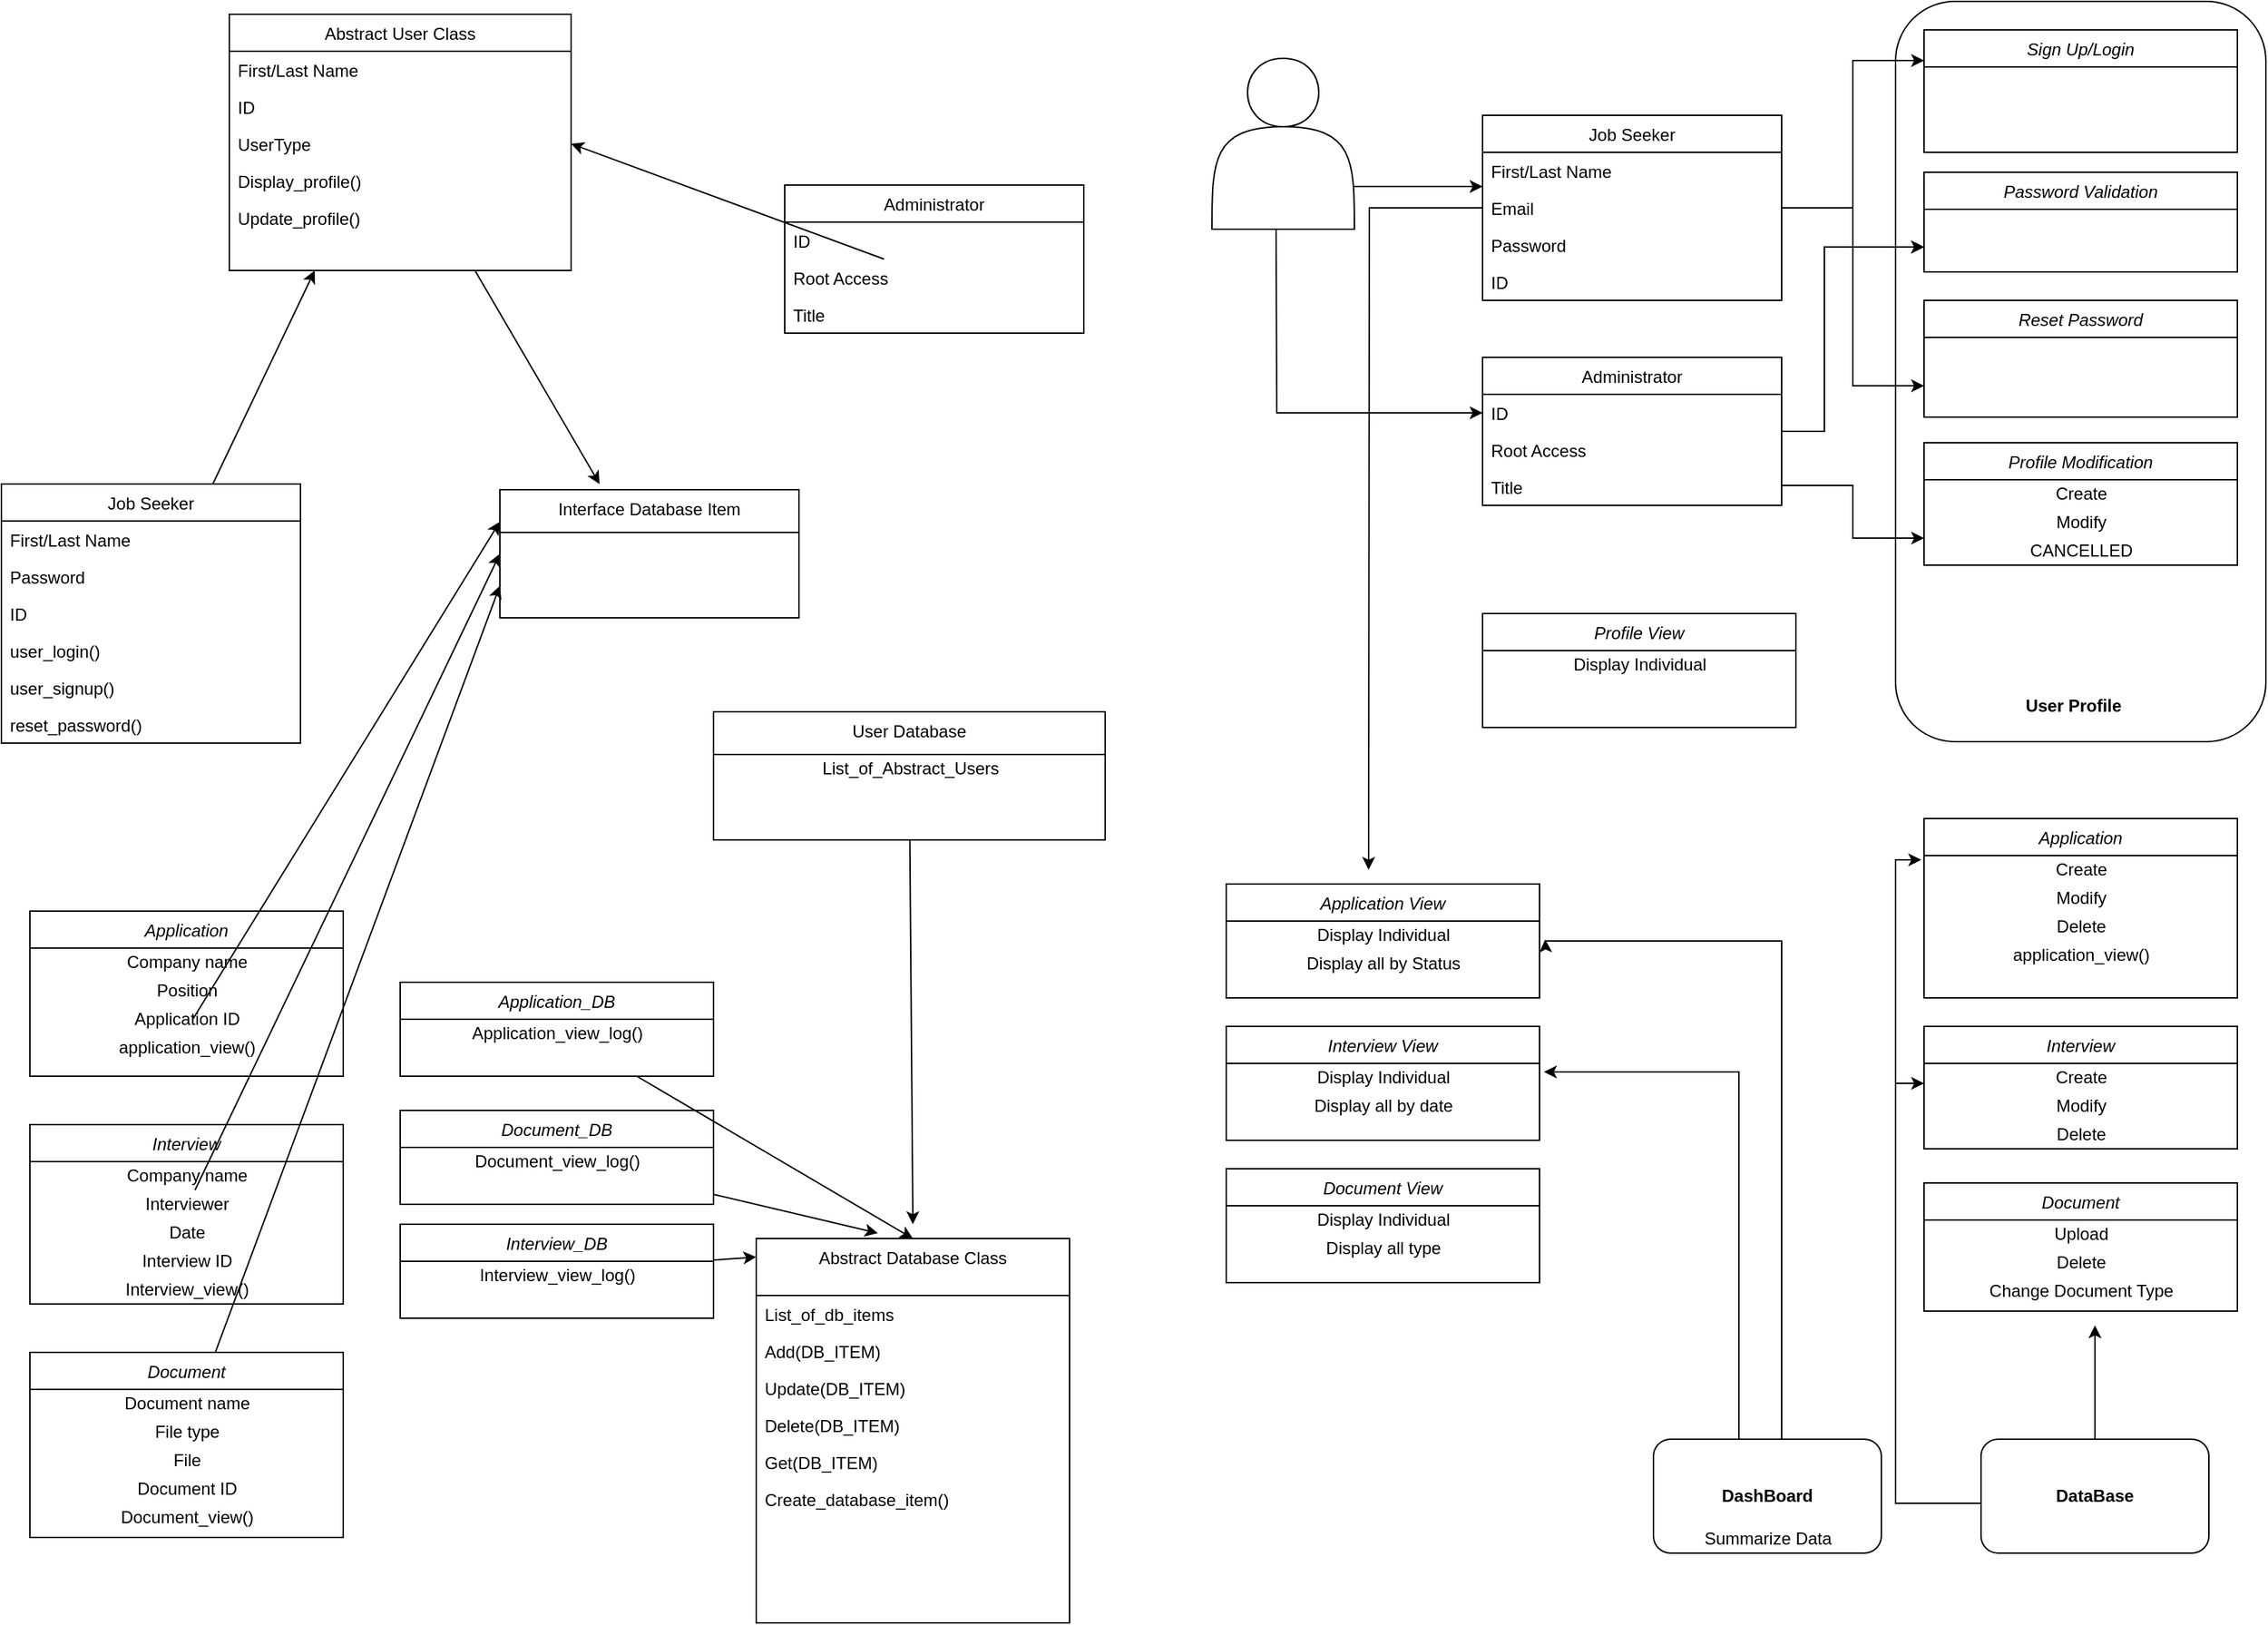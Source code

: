 <mxfile version="14.3.0" type="github">
  <diagram id="C5RBs43oDa-KdzZeNtuy" name="Page-1">
    <mxGraphModel dx="3269" dy="1333" grid="1" gridSize="10" guides="1" tooltips="1" connect="1" arrows="1" fold="1" page="1" pageScale="1" pageWidth="827" pageHeight="1169" math="0" shadow="0">
      <root>
        <mxCell id="WIyWlLk6GJQsqaUBKTNV-0" />
        <mxCell id="WIyWlLk6GJQsqaUBKTNV-1" parent="WIyWlLk6GJQsqaUBKTNV-0" />
        <mxCell id="JGUM4FZWYJFA3BbwEiuo-66" value="" style="rounded=1;whiteSpace=wrap;html=1;arcSize=16;" parent="WIyWlLk6GJQsqaUBKTNV-1" vertex="1">
          <mxGeometry x="520" y="10" width="260" height="520" as="geometry" />
        </mxCell>
        <mxCell id="zkfFHV4jXpPFQw0GAbJ--0" value="Sign Up/Login" style="swimlane;fontStyle=2;align=center;verticalAlign=top;childLayout=stackLayout;horizontal=1;startSize=26;horizontalStack=0;resizeParent=1;resizeLast=0;collapsible=1;marginBottom=0;rounded=0;shadow=0;strokeWidth=1;" parent="WIyWlLk6GJQsqaUBKTNV-1" vertex="1">
          <mxGeometry x="540" y="30" width="220" height="86" as="geometry">
            <mxRectangle x="230" y="140" width="160" height="26" as="alternateBounds" />
          </mxGeometry>
        </mxCell>
        <mxCell id="JGUM4FZWYJFA3BbwEiuo-62" style="edgeStyle=orthogonalEdgeStyle;rounded=0;orthogonalLoop=1;jettySize=auto;html=1;entryX=0;entryY=0.25;entryDx=0;entryDy=0;" parent="WIyWlLk6GJQsqaUBKTNV-1" source="zkfFHV4jXpPFQw0GAbJ--6" target="zkfFHV4jXpPFQw0GAbJ--0" edge="1">
          <mxGeometry relative="1" as="geometry" />
        </mxCell>
        <mxCell id="JGUM4FZWYJFA3BbwEiuo-63" style="edgeStyle=orthogonalEdgeStyle;rounded=0;orthogonalLoop=1;jettySize=auto;html=1;entryX=0;entryY=0.75;entryDx=0;entryDy=0;" parent="WIyWlLk6GJQsqaUBKTNV-1" source="zkfFHV4jXpPFQw0GAbJ--6" target="JGUM4FZWYJFA3BbwEiuo-6" edge="1">
          <mxGeometry relative="1" as="geometry" />
        </mxCell>
        <mxCell id="JGUM4FZWYJFA3BbwEiuo-64" style="edgeStyle=orthogonalEdgeStyle;rounded=0;orthogonalLoop=1;jettySize=auto;html=1;" parent="WIyWlLk6GJQsqaUBKTNV-1" source="zkfFHV4jXpPFQw0GAbJ--6" edge="1">
          <mxGeometry relative="1" as="geometry">
            <mxPoint x="540" y="280" as="targetPoint" />
            <Array as="points">
              <mxPoint x="490" y="155" />
              <mxPoint x="490" y="280" />
            </Array>
          </mxGeometry>
        </mxCell>
        <mxCell id="JGUM4FZWYJFA3BbwEiuo-86" style="edgeStyle=orthogonalEdgeStyle;rounded=0;orthogonalLoop=1;jettySize=auto;html=1;" parent="WIyWlLk6GJQsqaUBKTNV-1" source="zkfFHV4jXpPFQw0GAbJ--6" edge="1">
          <mxGeometry relative="1" as="geometry">
            <mxPoint x="150" y="620" as="targetPoint" />
          </mxGeometry>
        </mxCell>
        <mxCell id="zkfFHV4jXpPFQw0GAbJ--6" value="Job Seeker" style="swimlane;fontStyle=0;align=center;verticalAlign=top;childLayout=stackLayout;horizontal=1;startSize=26;horizontalStack=0;resizeParent=1;resizeLast=0;collapsible=1;marginBottom=0;rounded=0;shadow=0;strokeWidth=1;" parent="WIyWlLk6GJQsqaUBKTNV-1" vertex="1">
          <mxGeometry x="230" y="90" width="210" height="130" as="geometry">
            <mxRectangle x="130" y="380" width="160" height="26" as="alternateBounds" />
          </mxGeometry>
        </mxCell>
        <mxCell id="zkfFHV4jXpPFQw0GAbJ--7" value="First/Last Name" style="text;align=left;verticalAlign=top;spacingLeft=4;spacingRight=4;overflow=hidden;rotatable=0;points=[[0,0.5],[1,0.5]];portConstraint=eastwest;" parent="zkfFHV4jXpPFQw0GAbJ--6" vertex="1">
          <mxGeometry y="26" width="210" height="26" as="geometry" />
        </mxCell>
        <mxCell id="zkfFHV4jXpPFQw0GAbJ--8" value="Email " style="text;align=left;verticalAlign=top;spacingLeft=4;spacingRight=4;overflow=hidden;rotatable=0;points=[[0,0.5],[1,0.5]];portConstraint=eastwest;rounded=0;shadow=0;html=0;" parent="zkfFHV4jXpPFQw0GAbJ--6" vertex="1">
          <mxGeometry y="52" width="210" height="26" as="geometry" />
        </mxCell>
        <mxCell id="JGUM4FZWYJFA3BbwEiuo-59" value="Password" style="text;align=left;verticalAlign=top;spacingLeft=4;spacingRight=4;overflow=hidden;rotatable=0;points=[[0,0.5],[1,0.5]];portConstraint=eastwest;rounded=0;shadow=0;html=0;" parent="zkfFHV4jXpPFQw0GAbJ--6" vertex="1">
          <mxGeometry y="78" width="210" height="26" as="geometry" />
        </mxCell>
        <mxCell id="JGUM4FZWYJFA3BbwEiuo-60" value="ID" style="text;align=left;verticalAlign=top;spacingLeft=4;spacingRight=4;overflow=hidden;rotatable=0;points=[[0,0.5],[1,0.5]];portConstraint=eastwest;rounded=0;shadow=0;html=0;" parent="zkfFHV4jXpPFQw0GAbJ--6" vertex="1">
          <mxGeometry y="104" width="210" height="26" as="geometry" />
        </mxCell>
        <mxCell id="JGUM4FZWYJFA3BbwEiuo-53" style="edgeStyle=orthogonalEdgeStyle;rounded=0;orthogonalLoop=1;jettySize=auto;html=1;" parent="WIyWlLk6GJQsqaUBKTNV-1" edge="1">
          <mxGeometry relative="1" as="geometry">
            <mxPoint x="230" y="140" as="targetPoint" />
            <mxPoint x="140" y="140" as="sourcePoint" />
            <Array as="points">
              <mxPoint x="160" y="140" />
              <mxPoint x="160" y="140" />
            </Array>
          </mxGeometry>
        </mxCell>
        <mxCell id="JGUM4FZWYJFA3BbwEiuo-57" style="edgeStyle=orthogonalEdgeStyle;rounded=0;orthogonalLoop=1;jettySize=auto;html=1;entryX=0;entryY=0.5;entryDx=0;entryDy=0;" parent="WIyWlLk6GJQsqaUBKTNV-1" target="JGUM4FZWYJFA3BbwEiuo-55" edge="1">
          <mxGeometry relative="1" as="geometry">
            <mxPoint x="85" y="170" as="sourcePoint" />
          </mxGeometry>
        </mxCell>
        <mxCell id="JGUM4FZWYJFA3BbwEiuo-6" value="Password Validation" style="swimlane;fontStyle=2;align=center;verticalAlign=top;childLayout=stackLayout;horizontal=1;startSize=26;horizontalStack=0;resizeParent=1;resizeLast=0;collapsible=1;marginBottom=0;rounded=0;shadow=0;strokeWidth=1;" parent="WIyWlLk6GJQsqaUBKTNV-1" vertex="1">
          <mxGeometry x="540" y="130" width="220" height="70" as="geometry">
            <mxRectangle x="230" y="140" width="160" height="26" as="alternateBounds" />
          </mxGeometry>
        </mxCell>
        <mxCell id="JGUM4FZWYJFA3BbwEiuo-11" value="Reset Password" style="swimlane;fontStyle=2;align=center;verticalAlign=top;childLayout=stackLayout;horizontal=1;startSize=26;horizontalStack=0;resizeParent=1;resizeLast=0;collapsible=1;marginBottom=0;rounded=0;shadow=0;strokeWidth=1;" parent="WIyWlLk6GJQsqaUBKTNV-1" vertex="1">
          <mxGeometry x="540" y="220" width="220" height="82" as="geometry">
            <mxRectangle x="230" y="140" width="160" height="26" as="alternateBounds" />
          </mxGeometry>
        </mxCell>
        <mxCell id="JGUM4FZWYJFA3BbwEiuo-17" value="Interview" style="swimlane;fontStyle=2;align=center;verticalAlign=top;childLayout=stackLayout;horizontal=1;startSize=26;horizontalStack=0;resizeParent=1;resizeLast=0;collapsible=1;marginBottom=0;rounded=0;shadow=0;strokeWidth=1;" parent="WIyWlLk6GJQsqaUBKTNV-1" vertex="1">
          <mxGeometry x="540" y="730" width="220" height="86" as="geometry">
            <mxRectangle x="230" y="140" width="160" height="26" as="alternateBounds" />
          </mxGeometry>
        </mxCell>
        <mxCell id="JGUM4FZWYJFA3BbwEiuo-18" value="Create" style="text;html=1;align=center;verticalAlign=middle;resizable=0;points=[];autosize=1;" parent="JGUM4FZWYJFA3BbwEiuo-17" vertex="1">
          <mxGeometry y="26" width="220" height="20" as="geometry" />
        </mxCell>
        <mxCell id="JGUM4FZWYJFA3BbwEiuo-19" value="&lt;div&gt;Modify&lt;/div&gt;" style="text;html=1;align=center;verticalAlign=middle;resizable=0;points=[];autosize=1;" parent="JGUM4FZWYJFA3BbwEiuo-17" vertex="1">
          <mxGeometry y="46" width="220" height="20" as="geometry" />
        </mxCell>
        <mxCell id="JGUM4FZWYJFA3BbwEiuo-81" value="Delete" style="text;html=1;align=center;verticalAlign=middle;resizable=0;points=[];autosize=1;" parent="JGUM4FZWYJFA3BbwEiuo-17" vertex="1">
          <mxGeometry y="66" width="220" height="20" as="geometry" />
        </mxCell>
        <mxCell id="JGUM4FZWYJFA3BbwEiuo-20" value="Document" style="swimlane;fontStyle=2;align=center;verticalAlign=top;childLayout=stackLayout;horizontal=1;startSize=26;horizontalStack=0;resizeParent=1;resizeLast=0;collapsible=1;marginBottom=0;rounded=0;shadow=0;strokeWidth=1;" parent="WIyWlLk6GJQsqaUBKTNV-1" vertex="1">
          <mxGeometry x="540" y="840" width="220" height="90" as="geometry">
            <mxRectangle x="230" y="140" width="160" height="26" as="alternateBounds" />
          </mxGeometry>
        </mxCell>
        <mxCell id="JGUM4FZWYJFA3BbwEiuo-21" value="Upload" style="text;html=1;align=center;verticalAlign=middle;resizable=0;points=[];autosize=1;" parent="JGUM4FZWYJFA3BbwEiuo-20" vertex="1">
          <mxGeometry y="26" width="220" height="20" as="geometry" />
        </mxCell>
        <mxCell id="JGUM4FZWYJFA3BbwEiuo-22" value="&lt;div&gt;Delete&lt;br&gt;&lt;/div&gt;" style="text;html=1;align=center;verticalAlign=middle;resizable=0;points=[];autosize=1;" parent="JGUM4FZWYJFA3BbwEiuo-20" vertex="1">
          <mxGeometry y="46" width="220" height="20" as="geometry" />
        </mxCell>
        <mxCell id="JGUM4FZWYJFA3BbwEiuo-24" value="Change Document Type" style="text;html=1;align=center;verticalAlign=middle;resizable=0;points=[];autosize=1;" parent="JGUM4FZWYJFA3BbwEiuo-20" vertex="1">
          <mxGeometry y="66" width="220" height="20" as="geometry" />
        </mxCell>
        <mxCell id="JGUM4FZWYJFA3BbwEiuo-26" value="Application View" style="swimlane;fontStyle=2;align=center;verticalAlign=top;childLayout=stackLayout;horizontal=1;startSize=26;horizontalStack=0;resizeParent=1;resizeLast=0;collapsible=1;marginBottom=0;rounded=0;shadow=0;strokeWidth=1;" parent="WIyWlLk6GJQsqaUBKTNV-1" vertex="1">
          <mxGeometry x="50" y="630" width="220" height="80" as="geometry">
            <mxRectangle x="230" y="140" width="160" height="26" as="alternateBounds" />
          </mxGeometry>
        </mxCell>
        <mxCell id="JGUM4FZWYJFA3BbwEiuo-27" value="Display Individual" style="text;html=1;align=center;verticalAlign=middle;resizable=0;points=[];autosize=1;" parent="JGUM4FZWYJFA3BbwEiuo-26" vertex="1">
          <mxGeometry y="26" width="220" height="20" as="geometry" />
        </mxCell>
        <mxCell id="JGUM4FZWYJFA3BbwEiuo-30" value="Display all by Status" style="text;html=1;align=center;verticalAlign=middle;resizable=0;points=[];autosize=1;" parent="JGUM4FZWYJFA3BbwEiuo-26" vertex="1">
          <mxGeometry y="46" width="220" height="20" as="geometry" />
        </mxCell>
        <mxCell id="JGUM4FZWYJFA3BbwEiuo-31" value="Interview View" style="swimlane;fontStyle=2;align=center;verticalAlign=top;childLayout=stackLayout;horizontal=1;startSize=26;horizontalStack=0;resizeParent=1;resizeLast=0;collapsible=1;marginBottom=0;rounded=0;shadow=0;strokeWidth=1;" parent="WIyWlLk6GJQsqaUBKTNV-1" vertex="1">
          <mxGeometry x="50" y="730" width="220" height="80" as="geometry">
            <mxRectangle x="230" y="140" width="160" height="26" as="alternateBounds" />
          </mxGeometry>
        </mxCell>
        <mxCell id="JGUM4FZWYJFA3BbwEiuo-32" value="Display Individual" style="text;html=1;align=center;verticalAlign=middle;resizable=0;points=[];autosize=1;" parent="JGUM4FZWYJFA3BbwEiuo-31" vertex="1">
          <mxGeometry y="26" width="220" height="20" as="geometry" />
        </mxCell>
        <mxCell id="JGUM4FZWYJFA3BbwEiuo-33" value="Display all by date" style="text;html=1;align=center;verticalAlign=middle;resizable=0;points=[];autosize=1;" parent="JGUM4FZWYJFA3BbwEiuo-31" vertex="1">
          <mxGeometry y="46" width="220" height="20" as="geometry" />
        </mxCell>
        <mxCell id="JGUM4FZWYJFA3BbwEiuo-34" value="Document View" style="swimlane;fontStyle=2;align=center;verticalAlign=top;childLayout=stackLayout;horizontal=1;startSize=26;horizontalStack=0;resizeParent=1;resizeLast=0;collapsible=1;marginBottom=0;rounded=0;shadow=0;strokeWidth=1;" parent="WIyWlLk6GJQsqaUBKTNV-1" vertex="1">
          <mxGeometry x="50" y="830" width="220" height="80" as="geometry">
            <mxRectangle x="230" y="140" width="160" height="26" as="alternateBounds" />
          </mxGeometry>
        </mxCell>
        <mxCell id="JGUM4FZWYJFA3BbwEiuo-35" value="Display Individual" style="text;html=1;align=center;verticalAlign=middle;resizable=0;points=[];autosize=1;" parent="JGUM4FZWYJFA3BbwEiuo-34" vertex="1">
          <mxGeometry y="26" width="220" height="20" as="geometry" />
        </mxCell>
        <mxCell id="JGUM4FZWYJFA3BbwEiuo-36" value="Display all type" style="text;html=1;align=center;verticalAlign=middle;resizable=0;points=[];autosize=1;" parent="JGUM4FZWYJFA3BbwEiuo-34" vertex="1">
          <mxGeometry y="46" width="220" height="20" as="geometry" />
        </mxCell>
        <mxCell id="JGUM4FZWYJFA3BbwEiuo-44" style="edgeStyle=orthogonalEdgeStyle;rounded=0;orthogonalLoop=1;jettySize=auto;html=1;entryX=1.014;entryY=0.3;entryDx=0;entryDy=0;entryPerimeter=0;" parent="WIyWlLk6GJQsqaUBKTNV-1" source="JGUM4FZWYJFA3BbwEiuo-39" target="JGUM4FZWYJFA3BbwEiuo-32" edge="1">
          <mxGeometry relative="1" as="geometry">
            <mxPoint x="410" y="540" as="targetPoint" />
            <Array as="points">
              <mxPoint x="410" y="762" />
            </Array>
          </mxGeometry>
        </mxCell>
        <mxCell id="JGUM4FZWYJFA3BbwEiuo-46" style="edgeStyle=orthogonalEdgeStyle;rounded=0;orthogonalLoop=1;jettySize=auto;html=1;entryX=1.018;entryY=0.65;entryDx=0;entryDy=0;entryPerimeter=0;" parent="WIyWlLk6GJQsqaUBKTNV-1" source="JGUM4FZWYJFA3BbwEiuo-39" target="JGUM4FZWYJFA3BbwEiuo-27" edge="1">
          <mxGeometry relative="1" as="geometry">
            <mxPoint x="280" y="670" as="targetPoint" />
            <Array as="points">
              <mxPoint x="440" y="670" />
            </Array>
          </mxGeometry>
        </mxCell>
        <mxCell id="144" style="edgeStyle=none;rounded=0;orthogonalLoop=1;jettySize=auto;html=1;" parent="WIyWlLk6GJQsqaUBKTNV-1" source="7" edge="1">
          <mxGeometry relative="1" as="geometry">
            <mxPoint x="-390" y="349" as="targetPoint" />
          </mxGeometry>
        </mxCell>
        <mxCell id="7" value="Abstract User Class" style="swimlane;fontStyle=0;align=center;verticalAlign=top;childLayout=stackLayout;horizontal=1;startSize=26;horizontalStack=0;resizeParent=1;resizeLast=0;collapsible=1;marginBottom=0;rounded=0;shadow=0;strokeWidth=1;" parent="WIyWlLk6GJQsqaUBKTNV-1" vertex="1">
          <mxGeometry x="-650" y="19" width="240" height="180" as="geometry">
            <mxRectangle x="130" y="380" width="160" height="26" as="alternateBounds" />
          </mxGeometry>
        </mxCell>
        <mxCell id="8" value="First/Last Name" style="text;align=left;verticalAlign=top;spacingLeft=4;spacingRight=4;overflow=hidden;rotatable=0;points=[[0,0.5],[1,0.5]];portConstraint=eastwest;" parent="7" vertex="1">
          <mxGeometry y="26" width="240" height="26" as="geometry" />
        </mxCell>
        <mxCell id="11" value="ID" style="text;align=left;verticalAlign=top;spacingLeft=4;spacingRight=4;overflow=hidden;rotatable=0;points=[[0,0.5],[1,0.5]];portConstraint=eastwest;rounded=0;shadow=0;html=0;" parent="7" vertex="1">
          <mxGeometry y="52" width="240" height="26" as="geometry" />
        </mxCell>
        <mxCell id="45" value="UserType" style="text;align=left;verticalAlign=top;spacingLeft=4;spacingRight=4;overflow=hidden;rotatable=0;points=[[0,0.5],[1,0.5]];portConstraint=eastwest;rounded=0;shadow=0;html=0;" parent="7" vertex="1">
          <mxGeometry y="78" width="240" height="26" as="geometry" />
        </mxCell>
        <mxCell id="148" value="Display_profile()" style="text;align=left;verticalAlign=top;spacingLeft=4;spacingRight=4;overflow=hidden;rotatable=0;points=[[0,0.5],[1,0.5]];portConstraint=eastwest;rounded=0;shadow=0;html=0;" parent="7" vertex="1">
          <mxGeometry y="104" width="240" height="26" as="geometry" />
        </mxCell>
        <mxCell id="149" value="Update_profile()" style="text;align=left;verticalAlign=top;spacingLeft=4;spacingRight=4;overflow=hidden;rotatable=0;points=[[0,0.5],[1,0.5]];portConstraint=eastwest;rounded=0;shadow=0;html=0;" parent="7" vertex="1">
          <mxGeometry y="130" width="240" height="26" as="geometry" />
        </mxCell>
        <mxCell id="JGUM4FZWYJFA3BbwEiuo-39" value="&lt;b&gt;DashBoard&lt;/b&gt;" style="rounded=1;whiteSpace=wrap;html=1;" parent="WIyWlLk6GJQsqaUBKTNV-1" vertex="1">
          <mxGeometry x="350" y="1020" width="160" height="80" as="geometry" />
        </mxCell>
        <mxCell id="54" value="Administrator" style="swimlane;fontStyle=0;align=center;verticalAlign=top;childLayout=stackLayout;horizontal=1;startSize=26;horizontalStack=0;resizeParent=1;resizeLast=0;collapsible=1;marginBottom=0;rounded=0;shadow=0;strokeWidth=1;" parent="WIyWlLk6GJQsqaUBKTNV-1" vertex="1">
          <mxGeometry x="-260" y="139" width="210" height="104" as="geometry">
            <mxRectangle x="130" y="380" width="160" height="26" as="alternateBounds" />
          </mxGeometry>
        </mxCell>
        <mxCell id="55" value="ID" style="text;align=left;verticalAlign=top;spacingLeft=4;spacingRight=4;overflow=hidden;rotatable=0;points=[[0,0.5],[1,0.5]];portConstraint=eastwest;" parent="54" vertex="1">
          <mxGeometry y="26" width="210" height="26" as="geometry" />
        </mxCell>
        <mxCell id="56" value="Root Access" style="text;align=left;verticalAlign=top;spacingLeft=4;spacingRight=4;overflow=hidden;rotatable=0;points=[[0,0.5],[1,0.5]];portConstraint=eastwest;rounded=0;shadow=0;html=0;" parent="54" vertex="1">
          <mxGeometry y="52" width="210" height="26" as="geometry" />
        </mxCell>
        <mxCell id="57" value="Title" style="text;align=left;verticalAlign=top;spacingLeft=4;spacingRight=4;overflow=hidden;rotatable=0;points=[[0,0.5],[1,0.5]];portConstraint=eastwest;rounded=0;shadow=0;html=0;" parent="54" vertex="1">
          <mxGeometry y="78" width="210" height="22" as="geometry" />
        </mxCell>
        <mxCell id="JGUM4FZWYJFA3BbwEiuo-47" value="Summarize Data" style="text;html=1;align=center;verticalAlign=middle;resizable=0;points=[];autosize=1;" parent="WIyWlLk6GJQsqaUBKTNV-1" vertex="1">
          <mxGeometry x="380" y="1080" width="100" height="20" as="geometry" />
        </mxCell>
        <mxCell id="JGUM4FZWYJFA3BbwEiuo-50" style="edgeStyle=orthogonalEdgeStyle;rounded=0;orthogonalLoop=1;jettySize=auto;html=1;" parent="WIyWlLk6GJQsqaUBKTNV-1" source="JGUM4FZWYJFA3BbwEiuo-49" edge="1">
          <mxGeometry relative="1" as="geometry">
            <mxPoint x="660" y="940" as="targetPoint" />
          </mxGeometry>
        </mxCell>
        <mxCell id="JGUM4FZWYJFA3BbwEiuo-51" style="edgeStyle=orthogonalEdgeStyle;rounded=0;orthogonalLoop=1;jettySize=auto;html=1;entryX=0;entryY=0.7;entryDx=0;entryDy=0;entryPerimeter=0;" parent="WIyWlLk6GJQsqaUBKTNV-1" source="JGUM4FZWYJFA3BbwEiuo-49" target="JGUM4FZWYJFA3BbwEiuo-18" edge="1">
          <mxGeometry relative="1" as="geometry">
            <Array as="points">
              <mxPoint x="520" y="1065" />
              <mxPoint x="520" y="770" />
            </Array>
          </mxGeometry>
        </mxCell>
        <mxCell id="JGUM4FZWYJFA3BbwEiuo-52" style="edgeStyle=orthogonalEdgeStyle;rounded=0;orthogonalLoop=1;jettySize=auto;html=1;entryX=-0.009;entryY=0.15;entryDx=0;entryDy=0;entryPerimeter=0;" parent="WIyWlLk6GJQsqaUBKTNV-1" source="JGUM4FZWYJFA3BbwEiuo-49" target="JGUM4FZWYJFA3BbwEiuo-14" edge="1">
          <mxGeometry relative="1" as="geometry">
            <Array as="points">
              <mxPoint x="520" y="1065" />
              <mxPoint x="520" y="613" />
            </Array>
          </mxGeometry>
        </mxCell>
        <mxCell id="JGUM4FZWYJFA3BbwEiuo-49" value="&lt;b&gt;DataBase&lt;/b&gt;" style="rounded=1;whiteSpace=wrap;html=1;" parent="WIyWlLk6GJQsqaUBKTNV-1" vertex="1">
          <mxGeometry x="580" y="1020" width="160" height="80" as="geometry" />
        </mxCell>
        <mxCell id="JGUM4FZWYJFA3BbwEiuo-65" style="edgeStyle=orthogonalEdgeStyle;rounded=0;orthogonalLoop=1;jettySize=auto;html=1;entryX=0;entryY=0.75;entryDx=0;entryDy=0;" parent="WIyWlLk6GJQsqaUBKTNV-1" source="JGUM4FZWYJFA3BbwEiuo-54" target="JGUM4FZWYJFA3BbwEiuo-6" edge="1">
          <mxGeometry relative="1" as="geometry">
            <Array as="points">
              <mxPoint x="470" y="312" />
              <mxPoint x="470" y="183" />
            </Array>
          </mxGeometry>
        </mxCell>
        <mxCell id="JGUM4FZWYJFA3BbwEiuo-85" style="edgeStyle=orthogonalEdgeStyle;rounded=0;orthogonalLoop=1;jettySize=auto;html=1;entryX=0;entryY=0.05;entryDx=0;entryDy=0;entryPerimeter=0;" parent="WIyWlLk6GJQsqaUBKTNV-1" source="JGUM4FZWYJFA3BbwEiuo-54" target="JGUM4FZWYJFA3BbwEiuo-79" edge="1">
          <mxGeometry relative="1" as="geometry">
            <Array as="points">
              <mxPoint x="490" y="350" />
              <mxPoint x="490" y="387" />
            </Array>
          </mxGeometry>
        </mxCell>
        <mxCell id="JGUM4FZWYJFA3BbwEiuo-54" value="Administrator" style="swimlane;fontStyle=0;align=center;verticalAlign=top;childLayout=stackLayout;horizontal=1;startSize=26;horizontalStack=0;resizeParent=1;resizeLast=0;collapsible=1;marginBottom=0;rounded=0;shadow=0;strokeWidth=1;" parent="WIyWlLk6GJQsqaUBKTNV-1" vertex="1">
          <mxGeometry x="230" y="260" width="210" height="104" as="geometry">
            <mxRectangle x="130" y="380" width="160" height="26" as="alternateBounds" />
          </mxGeometry>
        </mxCell>
        <mxCell id="JGUM4FZWYJFA3BbwEiuo-55" value="ID" style="text;align=left;verticalAlign=top;spacingLeft=4;spacingRight=4;overflow=hidden;rotatable=0;points=[[0,0.5],[1,0.5]];portConstraint=eastwest;" parent="JGUM4FZWYJFA3BbwEiuo-54" vertex="1">
          <mxGeometry y="26" width="210" height="26" as="geometry" />
        </mxCell>
        <mxCell id="JGUM4FZWYJFA3BbwEiuo-56" value="Root Access" style="text;align=left;verticalAlign=top;spacingLeft=4;spacingRight=4;overflow=hidden;rotatable=0;points=[[0,0.5],[1,0.5]];portConstraint=eastwest;rounded=0;shadow=0;html=0;" parent="JGUM4FZWYJFA3BbwEiuo-54" vertex="1">
          <mxGeometry y="52" width="210" height="26" as="geometry" />
        </mxCell>
        <mxCell id="JGUM4FZWYJFA3BbwEiuo-61" value="Title" style="text;align=left;verticalAlign=top;spacingLeft=4;spacingRight=4;overflow=hidden;rotatable=0;points=[[0,0.5],[1,0.5]];portConstraint=eastwest;rounded=0;shadow=0;html=0;" parent="JGUM4FZWYJFA3BbwEiuo-54" vertex="1">
          <mxGeometry y="78" width="210" height="22" as="geometry" />
        </mxCell>
        <mxCell id="JGUM4FZWYJFA3BbwEiuo-68" value="Profile View" style="swimlane;fontStyle=2;align=center;verticalAlign=top;childLayout=stackLayout;horizontal=1;startSize=26;horizontalStack=0;resizeParent=1;resizeLast=0;collapsible=1;marginBottom=0;rounded=0;shadow=0;strokeWidth=1;" parent="WIyWlLk6GJQsqaUBKTNV-1" vertex="1">
          <mxGeometry x="230" y="440" width="220" height="80" as="geometry">
            <mxRectangle x="230" y="140" width="160" height="26" as="alternateBounds" />
          </mxGeometry>
        </mxCell>
        <mxCell id="JGUM4FZWYJFA3BbwEiuo-69" value="Display Individual" style="text;html=1;align=center;verticalAlign=middle;resizable=0;points=[];autosize=1;" parent="JGUM4FZWYJFA3BbwEiuo-68" vertex="1">
          <mxGeometry y="26" width="220" height="20" as="geometry" />
        </mxCell>
        <mxCell id="JGUM4FZWYJFA3BbwEiuo-71" value="Profile Modification" style="swimlane;fontStyle=2;align=center;verticalAlign=top;childLayout=stackLayout;horizontal=1;startSize=26;horizontalStack=0;resizeParent=1;resizeLast=0;collapsible=1;marginBottom=0;rounded=0;shadow=0;strokeWidth=1;" parent="WIyWlLk6GJQsqaUBKTNV-1" vertex="1">
          <mxGeometry x="540" y="320" width="220" height="86" as="geometry">
            <mxRectangle x="230" y="140" width="160" height="26" as="alternateBounds" />
          </mxGeometry>
        </mxCell>
        <mxCell id="JGUM4FZWYJFA3BbwEiuo-72" value="Create" style="text;html=1;align=center;verticalAlign=middle;resizable=0;points=[];autosize=1;" parent="JGUM4FZWYJFA3BbwEiuo-71" vertex="1">
          <mxGeometry y="26" width="220" height="20" as="geometry" />
        </mxCell>
        <mxCell id="JGUM4FZWYJFA3BbwEiuo-75" value="Modify" style="text;html=1;align=center;verticalAlign=middle;resizable=0;points=[];autosize=1;" parent="JGUM4FZWYJFA3BbwEiuo-71" vertex="1">
          <mxGeometry y="46" width="220" height="20" as="geometry" />
        </mxCell>
        <mxCell id="JGUM4FZWYJFA3BbwEiuo-79" value="CANCELLED" style="text;html=1;align=center;verticalAlign=middle;resizable=0;points=[];autosize=1;" parent="JGUM4FZWYJFA3BbwEiuo-71" vertex="1">
          <mxGeometry y="66" width="220" height="20" as="geometry" />
        </mxCell>
        <mxCell id="JGUM4FZWYJFA3BbwEiuo-67" value="&lt;b&gt;User Profile&lt;/b&gt;" style="text;html=1;strokeColor=none;fillColor=none;align=center;verticalAlign=middle;whiteSpace=wrap;rounded=0;" parent="WIyWlLk6GJQsqaUBKTNV-1" vertex="1">
          <mxGeometry x="575" y="490" width="140" height="30" as="geometry" />
        </mxCell>
        <mxCell id="JGUM4FZWYJFA3BbwEiuo-84" value="" style="shape=actor;whiteSpace=wrap;html=1;" parent="WIyWlLk6GJQsqaUBKTNV-1" vertex="1">
          <mxGeometry x="40" y="50" width="100" height="120" as="geometry" />
        </mxCell>
        <mxCell id="49" style="edgeStyle=none;rounded=0;orthogonalLoop=1;jettySize=auto;html=1;entryX=0.25;entryY=1;entryDx=0;entryDy=0;" parent="WIyWlLk6GJQsqaUBKTNV-1" source="2" target="7" edge="1">
          <mxGeometry relative="1" as="geometry" />
        </mxCell>
        <mxCell id="2" value="Job Seeker" style="swimlane;fontStyle=0;align=center;verticalAlign=top;childLayout=stackLayout;horizontal=1;startSize=26;horizontalStack=0;resizeParent=1;resizeLast=0;collapsible=1;marginBottom=0;rounded=0;shadow=0;strokeWidth=1;" parent="WIyWlLk6GJQsqaUBKTNV-1" vertex="1">
          <mxGeometry x="-810" y="349" width="210" height="182" as="geometry">
            <mxRectangle x="130" y="380" width="160" height="26" as="alternateBounds" />
          </mxGeometry>
        </mxCell>
        <mxCell id="3" value="First/Last Name" style="text;align=left;verticalAlign=top;spacingLeft=4;spacingRight=4;overflow=hidden;rotatable=0;points=[[0,0.5],[1,0.5]];portConstraint=eastwest;" parent="2" vertex="1">
          <mxGeometry y="26" width="210" height="26" as="geometry" />
        </mxCell>
        <mxCell id="5" value="Password" style="text;align=left;verticalAlign=top;spacingLeft=4;spacingRight=4;overflow=hidden;rotatable=0;points=[[0,0.5],[1,0.5]];portConstraint=eastwest;rounded=0;shadow=0;html=0;" parent="2" vertex="1">
          <mxGeometry y="52" width="210" height="26" as="geometry" />
        </mxCell>
        <mxCell id="6" value="ID" style="text;align=left;verticalAlign=top;spacingLeft=4;spacingRight=4;overflow=hidden;rotatable=0;points=[[0,0.5],[1,0.5]];portConstraint=eastwest;rounded=0;shadow=0;html=0;" parent="2" vertex="1">
          <mxGeometry y="78" width="210" height="26" as="geometry" />
        </mxCell>
        <mxCell id="135" value="user_login()" style="text;align=left;verticalAlign=top;spacingLeft=4;spacingRight=4;overflow=hidden;rotatable=0;points=[[0,0.5],[1,0.5]];portConstraint=eastwest;rounded=0;shadow=0;html=0;" parent="2" vertex="1">
          <mxGeometry y="104" width="210" height="26" as="geometry" />
        </mxCell>
        <mxCell id="137" value="user_signup()" style="text;align=left;verticalAlign=top;spacingLeft=4;spacingRight=4;overflow=hidden;rotatable=0;points=[[0,0.5],[1,0.5]];portConstraint=eastwest;rounded=0;shadow=0;html=0;" parent="2" vertex="1">
          <mxGeometry y="130" width="210" height="26" as="geometry" />
        </mxCell>
        <mxCell id="136" value="reset_password()" style="text;align=left;verticalAlign=top;spacingLeft=4;spacingRight=4;overflow=hidden;rotatable=0;points=[[0,0.5],[1,0.5]];portConstraint=eastwest;rounded=0;shadow=0;html=0;" parent="2" vertex="1">
          <mxGeometry y="156" width="210" height="26" as="geometry" />
        </mxCell>
        <mxCell id="59" style="edgeStyle=none;rounded=0;orthogonalLoop=1;jettySize=auto;html=1;entryX=1;entryY=0.5;entryDx=0;entryDy=0;" parent="WIyWlLk6GJQsqaUBKTNV-1" source="56" target="45" edge="1">
          <mxGeometry relative="1" as="geometry" />
        </mxCell>
        <mxCell id="JGUM4FZWYJFA3BbwEiuo-12" value="Application" style="swimlane;fontStyle=2;align=center;verticalAlign=top;childLayout=stackLayout;horizontal=1;startSize=26;horizontalStack=0;resizeParent=1;resizeLast=0;collapsible=1;marginBottom=0;rounded=0;shadow=0;strokeWidth=1;" parent="WIyWlLk6GJQsqaUBKTNV-1" vertex="1">
          <mxGeometry x="540" y="584" width="220" height="126" as="geometry">
            <mxRectangle x="230" y="140" width="160" height="26" as="alternateBounds" />
          </mxGeometry>
        </mxCell>
        <mxCell id="JGUM4FZWYJFA3BbwEiuo-14" value="Create" style="text;html=1;align=center;verticalAlign=middle;resizable=0;points=[];autosize=1;" parent="JGUM4FZWYJFA3BbwEiuo-12" vertex="1">
          <mxGeometry y="26" width="220" height="20" as="geometry" />
        </mxCell>
        <mxCell id="JGUM4FZWYJFA3BbwEiuo-16" value="&lt;div&gt;Modify&lt;/div&gt;" style="text;html=1;align=center;verticalAlign=middle;resizable=0;points=[];autosize=1;" parent="JGUM4FZWYJFA3BbwEiuo-12" vertex="1">
          <mxGeometry y="46" width="220" height="20" as="geometry" />
        </mxCell>
        <mxCell id="JGUM4FZWYJFA3BbwEiuo-82" value="Delete" style="text;html=1;align=center;verticalAlign=middle;resizable=0;points=[];autosize=1;" parent="JGUM4FZWYJFA3BbwEiuo-12" vertex="1">
          <mxGeometry y="66" width="220" height="20" as="geometry" />
        </mxCell>
        <mxCell id="62" value="application_view()" style="text;html=1;align=center;verticalAlign=middle;resizable=0;points=[];autosize=1;" parent="JGUM4FZWYJFA3BbwEiuo-12" vertex="1">
          <mxGeometry y="86" width="220" height="20" as="geometry" />
        </mxCell>
        <mxCell id="73" value="Application" style="swimlane;fontStyle=2;align=center;verticalAlign=top;childLayout=stackLayout;horizontal=1;startSize=26;horizontalStack=0;resizeParent=1;resizeLast=0;collapsible=1;marginBottom=0;rounded=0;shadow=0;strokeWidth=1;" parent="WIyWlLk6GJQsqaUBKTNV-1" vertex="1">
          <mxGeometry x="-790" y="649" width="220" height="116" as="geometry">
            <mxRectangle x="230" y="140" width="160" height="26" as="alternateBounds" />
          </mxGeometry>
        </mxCell>
        <mxCell id="121" value="Company name" style="text;html=1;align=center;verticalAlign=middle;resizable=0;points=[];autosize=1;" parent="73" vertex="1">
          <mxGeometry y="26" width="220" height="20" as="geometry" />
        </mxCell>
        <mxCell id="122" value="Position" style="text;html=1;align=center;verticalAlign=middle;resizable=0;points=[];autosize=1;" parent="73" vertex="1">
          <mxGeometry y="46" width="220" height="20" as="geometry" />
        </mxCell>
        <mxCell id="123" value="Application ID" style="text;html=1;align=center;verticalAlign=middle;resizable=0;points=[];autosize=1;" parent="73" vertex="1">
          <mxGeometry y="66" width="220" height="20" as="geometry" />
        </mxCell>
        <mxCell id="77" value="application_view()" style="text;html=1;align=center;verticalAlign=middle;resizable=0;points=[];autosize=1;" parent="73" vertex="1">
          <mxGeometry y="86" width="220" height="20" as="geometry" />
        </mxCell>
        <mxCell id="78" value="Interview" style="swimlane;fontStyle=2;align=center;verticalAlign=top;childLayout=stackLayout;horizontal=1;startSize=26;horizontalStack=0;resizeParent=1;resizeLast=0;collapsible=1;marginBottom=0;rounded=0;shadow=0;strokeWidth=1;" parent="WIyWlLk6GJQsqaUBKTNV-1" vertex="1">
          <mxGeometry x="-790" y="799" width="220" height="126" as="geometry">
            <mxRectangle x="230" y="140" width="160" height="26" as="alternateBounds" />
          </mxGeometry>
        </mxCell>
        <mxCell id="124" value="Company name" style="text;html=1;align=center;verticalAlign=middle;resizable=0;points=[];autosize=1;" parent="78" vertex="1">
          <mxGeometry y="26" width="220" height="20" as="geometry" />
        </mxCell>
        <mxCell id="125" value="Interviewer" style="text;html=1;align=center;verticalAlign=middle;resizable=0;points=[];autosize=1;" parent="78" vertex="1">
          <mxGeometry y="46" width="220" height="20" as="geometry" />
        </mxCell>
        <mxCell id="126" value="Date" style="text;html=1;align=center;verticalAlign=middle;resizable=0;points=[];autosize=1;" parent="78" vertex="1">
          <mxGeometry y="66" width="220" height="20" as="geometry" />
        </mxCell>
        <mxCell id="127" value="Interview ID" style="text;html=1;align=center;verticalAlign=middle;resizable=0;points=[];autosize=1;" parent="78" vertex="1">
          <mxGeometry y="86" width="220" height="20" as="geometry" />
        </mxCell>
        <mxCell id="116" value="Interview_view()" style="text;html=1;align=center;verticalAlign=middle;resizable=0;points=[];autosize=1;" parent="78" vertex="1">
          <mxGeometry y="106" width="220" height="20" as="geometry" />
        </mxCell>
        <mxCell id="87" style="edgeStyle=none;rounded=0;orthogonalLoop=1;jettySize=auto;html=1;entryX=0;entryY=0.25;entryDx=0;entryDy=0;" parent="WIyWlLk6GJQsqaUBKTNV-1" target="64" edge="1">
          <mxGeometry relative="1" as="geometry">
            <mxPoint x="-675.634" y="725" as="sourcePoint" />
          </mxGeometry>
        </mxCell>
        <mxCell id="88" style="edgeStyle=none;rounded=0;orthogonalLoop=1;jettySize=auto;html=1;entryX=0;entryY=0.5;entryDx=0;entryDy=0;" parent="WIyWlLk6GJQsqaUBKTNV-1" target="64" edge="1">
          <mxGeometry relative="1" as="geometry">
            <mxPoint x="-674.052" y="845" as="sourcePoint" />
          </mxGeometry>
        </mxCell>
        <mxCell id="89" style="edgeStyle=none;rounded=0;orthogonalLoop=1;jettySize=auto;html=1;entryX=0;entryY=0.75;entryDx=0;entryDy=0;" parent="WIyWlLk6GJQsqaUBKTNV-1" target="64" edge="1">
          <mxGeometry relative="1" as="geometry">
            <mxPoint x="-669.439" y="985" as="sourcePoint" />
          </mxGeometry>
        </mxCell>
        <mxCell id="12" value="Abstract Database Class" style="swimlane;fontStyle=0;align=center;verticalAlign=top;childLayout=stackLayout;horizontal=1;startSize=40;horizontalStack=0;resizeParent=1;resizeLast=0;collapsible=1;marginBottom=0;rounded=0;shadow=0;strokeWidth=1;" parent="WIyWlLk6GJQsqaUBKTNV-1" vertex="1">
          <mxGeometry x="-280" y="879" width="220" height="270" as="geometry">
            <mxRectangle x="130" y="380" width="160" height="26" as="alternateBounds" />
          </mxGeometry>
        </mxCell>
        <mxCell id="20" value="List_of_db_items&#xa;" style="text;align=left;verticalAlign=top;spacingLeft=4;spacingRight=4;overflow=hidden;rotatable=0;points=[[0,0.5],[1,0.5]];portConstraint=eastwest;" parent="12" vertex="1">
          <mxGeometry y="40" width="220" height="26" as="geometry" />
        </mxCell>
        <mxCell id="105" value="Add(DB_ITEM)" style="text;align=left;verticalAlign=top;spacingLeft=4;spacingRight=4;overflow=hidden;rotatable=0;points=[[0,0.5],[1,0.5]];portConstraint=eastwest;" parent="12" vertex="1">
          <mxGeometry y="66" width="220" height="26" as="geometry" />
        </mxCell>
        <mxCell id="34" value="Update(DB_ITEM)" style="text;align=left;verticalAlign=top;spacingLeft=4;spacingRight=4;overflow=hidden;rotatable=0;points=[[0,0.5],[1,0.5]];portConstraint=eastwest;" parent="12" vertex="1">
          <mxGeometry y="92" width="220" height="26" as="geometry" />
        </mxCell>
        <mxCell id="106" value="Delete(DB_ITEM)" style="text;align=left;verticalAlign=top;spacingLeft=4;spacingRight=4;overflow=hidden;rotatable=0;points=[[0,0.5],[1,0.5]];portConstraint=eastwest;" parent="12" vertex="1">
          <mxGeometry y="118" width="220" height="26" as="geometry" />
        </mxCell>
        <mxCell id="107" value="Get(DB_ITEM)" style="text;align=left;verticalAlign=top;spacingLeft=4;spacingRight=4;overflow=hidden;rotatable=0;points=[[0,0.5],[1,0.5]];portConstraint=eastwest;" parent="12" vertex="1">
          <mxGeometry y="144" width="220" height="26" as="geometry" />
        </mxCell>
        <mxCell id="35" value="Create_database_item()" style="text;align=left;verticalAlign=top;spacingLeft=4;spacingRight=4;overflow=hidden;rotatable=0;points=[[0,0.5],[1,0.5]];portConstraint=eastwest;" parent="12" vertex="1">
          <mxGeometry y="170" width="220" height="26" as="geometry" />
        </mxCell>
        <mxCell id="120" style="edgeStyle=none;rounded=0;orthogonalLoop=1;jettySize=auto;html=1;" parent="WIyWlLk6GJQsqaUBKTNV-1" source="95" edge="1">
          <mxGeometry relative="1" as="geometry">
            <mxPoint x="-280" y="892" as="targetPoint" />
          </mxGeometry>
        </mxCell>
        <mxCell id="95" value="Interview_DB" style="swimlane;fontStyle=2;align=center;verticalAlign=top;childLayout=stackLayout;horizontal=1;startSize=26;horizontalStack=0;resizeParent=1;resizeLast=0;collapsible=1;marginBottom=0;rounded=0;shadow=0;strokeWidth=1;" parent="WIyWlLk6GJQsqaUBKTNV-1" vertex="1">
          <mxGeometry x="-530" y="869" width="220" height="66" as="geometry">
            <mxRectangle x="230" y="140" width="160" height="26" as="alternateBounds" />
          </mxGeometry>
        </mxCell>
        <mxCell id="99" value="Interview_view_log()" style="text;html=1;align=center;verticalAlign=middle;resizable=0;points=[];autosize=1;" parent="95" vertex="1">
          <mxGeometry y="26" width="220" height="20" as="geometry" />
        </mxCell>
        <mxCell id="119" style="edgeStyle=none;rounded=0;orthogonalLoop=1;jettySize=auto;html=1;entryX=0.388;entryY=-0.014;entryDx=0;entryDy=0;entryPerimeter=0;" parent="WIyWlLk6GJQsqaUBKTNV-1" source="90" target="12" edge="1">
          <mxGeometry relative="1" as="geometry" />
        </mxCell>
        <mxCell id="90" value="Document_DB" style="swimlane;fontStyle=2;align=center;verticalAlign=top;childLayout=stackLayout;horizontal=1;startSize=26;horizontalStack=0;resizeParent=1;resizeLast=0;collapsible=1;marginBottom=0;rounded=0;shadow=0;strokeWidth=1;" parent="WIyWlLk6GJQsqaUBKTNV-1" vertex="1">
          <mxGeometry x="-530" y="789" width="220" height="66" as="geometry">
            <mxRectangle x="230" y="140" width="160" height="26" as="alternateBounds" />
          </mxGeometry>
        </mxCell>
        <mxCell id="94" value="Document_view_log()" style="text;html=1;align=center;verticalAlign=middle;resizable=0;points=[];autosize=1;" parent="90" vertex="1">
          <mxGeometry y="26" width="220" height="20" as="geometry" />
        </mxCell>
        <mxCell id="118" style="edgeStyle=none;rounded=0;orthogonalLoop=1;jettySize=auto;html=1;entryX=0.5;entryY=0;entryDx=0;entryDy=0;" parent="WIyWlLk6GJQsqaUBKTNV-1" source="100" target="12" edge="1">
          <mxGeometry relative="1" as="geometry" />
        </mxCell>
        <mxCell id="100" value="Application_DB" style="swimlane;fontStyle=2;align=center;verticalAlign=top;childLayout=stackLayout;horizontal=1;startSize=26;horizontalStack=0;resizeParent=1;resizeLast=0;collapsible=1;marginBottom=0;rounded=0;shadow=0;strokeWidth=1;" parent="WIyWlLk6GJQsqaUBKTNV-1" vertex="1">
          <mxGeometry x="-530" y="699" width="220" height="66" as="geometry">
            <mxRectangle x="230" y="140" width="160" height="26" as="alternateBounds" />
          </mxGeometry>
        </mxCell>
        <mxCell id="111" value="Application_view_log()" style="text;html=1;align=center;verticalAlign=middle;resizable=0;points=[];autosize=1;" parent="100" vertex="1">
          <mxGeometry y="26" width="220" height="20" as="geometry" />
        </mxCell>
        <mxCell id="82" value="Document" style="swimlane;fontStyle=2;align=center;verticalAlign=top;childLayout=stackLayout;horizontal=1;startSize=26;horizontalStack=0;resizeParent=1;resizeLast=0;collapsible=1;marginBottom=0;rounded=0;shadow=0;strokeWidth=1;" parent="WIyWlLk6GJQsqaUBKTNV-1" vertex="1">
          <mxGeometry x="-790" y="959" width="220" height="130" as="geometry">
            <mxRectangle x="230" y="140" width="160" height="26" as="alternateBounds" />
          </mxGeometry>
        </mxCell>
        <mxCell id="128" value="Document name" style="text;html=1;align=center;verticalAlign=middle;resizable=0;points=[];autosize=1;" parent="82" vertex="1">
          <mxGeometry y="26" width="220" height="20" as="geometry" />
        </mxCell>
        <mxCell id="129" value="File type" style="text;html=1;align=center;verticalAlign=middle;resizable=0;points=[];autosize=1;" parent="82" vertex="1">
          <mxGeometry y="46" width="220" height="20" as="geometry" />
        </mxCell>
        <mxCell id="131" value="File" style="text;html=1;align=center;verticalAlign=middle;resizable=0;points=[];autosize=1;" parent="82" vertex="1">
          <mxGeometry y="66" width="220" height="20" as="geometry" />
        </mxCell>
        <mxCell id="130" value="Document ID" style="text;html=1;align=center;verticalAlign=middle;resizable=0;points=[];autosize=1;" parent="82" vertex="1">
          <mxGeometry y="86" width="220" height="20" as="geometry" />
        </mxCell>
        <mxCell id="115" value="Document_view()" style="text;html=1;align=center;verticalAlign=middle;resizable=0;points=[];autosize=1;" parent="82" vertex="1">
          <mxGeometry y="106" width="220" height="20" as="geometry" />
        </mxCell>
        <mxCell id="64" value="Interface Database Item" style="swimlane;fontStyle=0;align=center;verticalAlign=top;childLayout=stackLayout;horizontal=1;startSize=30;horizontalStack=0;resizeParent=1;resizeLast=0;collapsible=1;marginBottom=0;rounded=0;shadow=0;strokeWidth=1;" parent="WIyWlLk6GJQsqaUBKTNV-1" vertex="1">
          <mxGeometry x="-460" y="353" width="210" height="90" as="geometry">
            <mxRectangle x="130" y="380" width="160" height="26" as="alternateBounds" />
          </mxGeometry>
        </mxCell>
        <mxCell id="146" style="edgeStyle=none;rounded=0;orthogonalLoop=1;jettySize=auto;html=1;" parent="WIyWlLk6GJQsqaUBKTNV-1" source="141" edge="1">
          <mxGeometry relative="1" as="geometry">
            <mxPoint x="-170" y="869" as="targetPoint" />
          </mxGeometry>
        </mxCell>
        <mxCell id="141" value="User Database" style="swimlane;fontStyle=0;align=center;verticalAlign=top;childLayout=stackLayout;horizontal=1;startSize=30;horizontalStack=0;resizeParent=1;resizeLast=0;collapsible=1;marginBottom=0;rounded=0;shadow=0;strokeWidth=1;" parent="WIyWlLk6GJQsqaUBKTNV-1" vertex="1">
          <mxGeometry x="-310" y="509" width="275" height="90" as="geometry">
            <mxRectangle x="130" y="380" width="160" height="26" as="alternateBounds" />
          </mxGeometry>
        </mxCell>
        <mxCell id="142" value="List_of_Abstract_Users" style="text;html=1;align=center;verticalAlign=middle;resizable=0;points=[];autosize=1;" parent="141" vertex="1">
          <mxGeometry y="30" width="275" height="20" as="geometry" />
        </mxCell>
      </root>
    </mxGraphModel>
  </diagram>
</mxfile>
